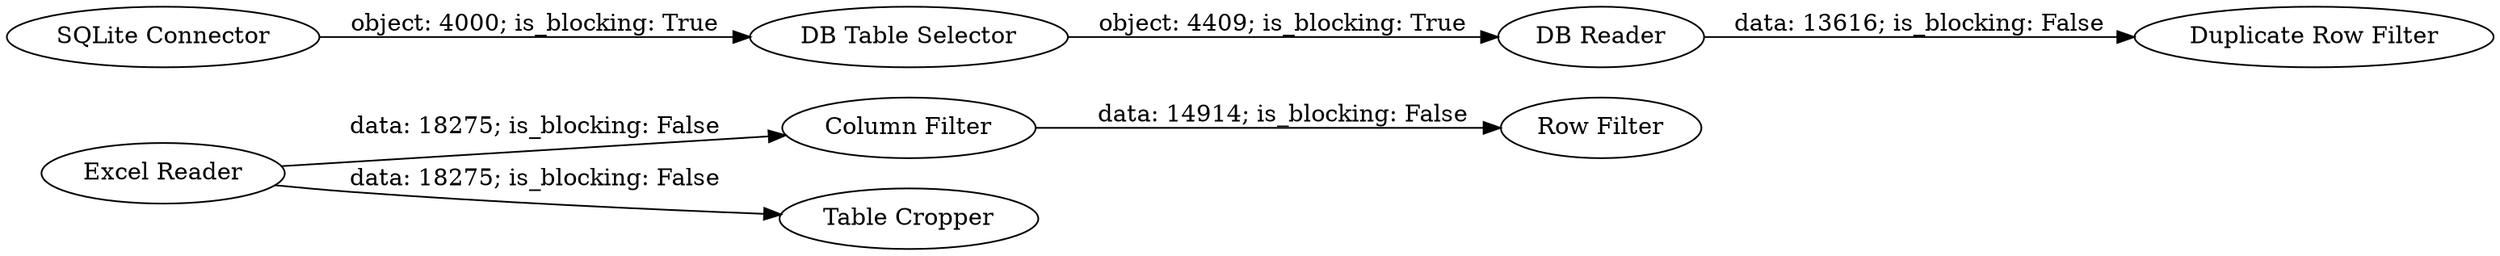digraph {
	"3449041447651194588_426" [label="Excel Reader"]
	"3449041447651194588_268" [label="Row Filter"]
	"3449041447651194588_267" [label="Column Filter"]
	"3449041447651194588_404" [label="DB Reader"]
	"3449041447651194588_406" [label="SQLite Connector"]
	"3449041447651194588_418" [label="Table Cropper"]
	"3449041447651194588_403" [label="DB Table Selector"]
	"3449041447651194588_416" [label="Duplicate Row Filter"]
	"3449041447651194588_406" -> "3449041447651194588_403" [label="object: 4000; is_blocking: True"]
	"3449041447651194588_267" -> "3449041447651194588_268" [label="data: 14914; is_blocking: False"]
	"3449041447651194588_403" -> "3449041447651194588_404" [label="object: 4409; is_blocking: True"]
	"3449041447651194588_426" -> "3449041447651194588_267" [label="data: 18275; is_blocking: False"]
	"3449041447651194588_426" -> "3449041447651194588_418" [label="data: 18275; is_blocking: False"]
	"3449041447651194588_404" -> "3449041447651194588_416" [label="data: 13616; is_blocking: False"]
	rankdir=LR
}
